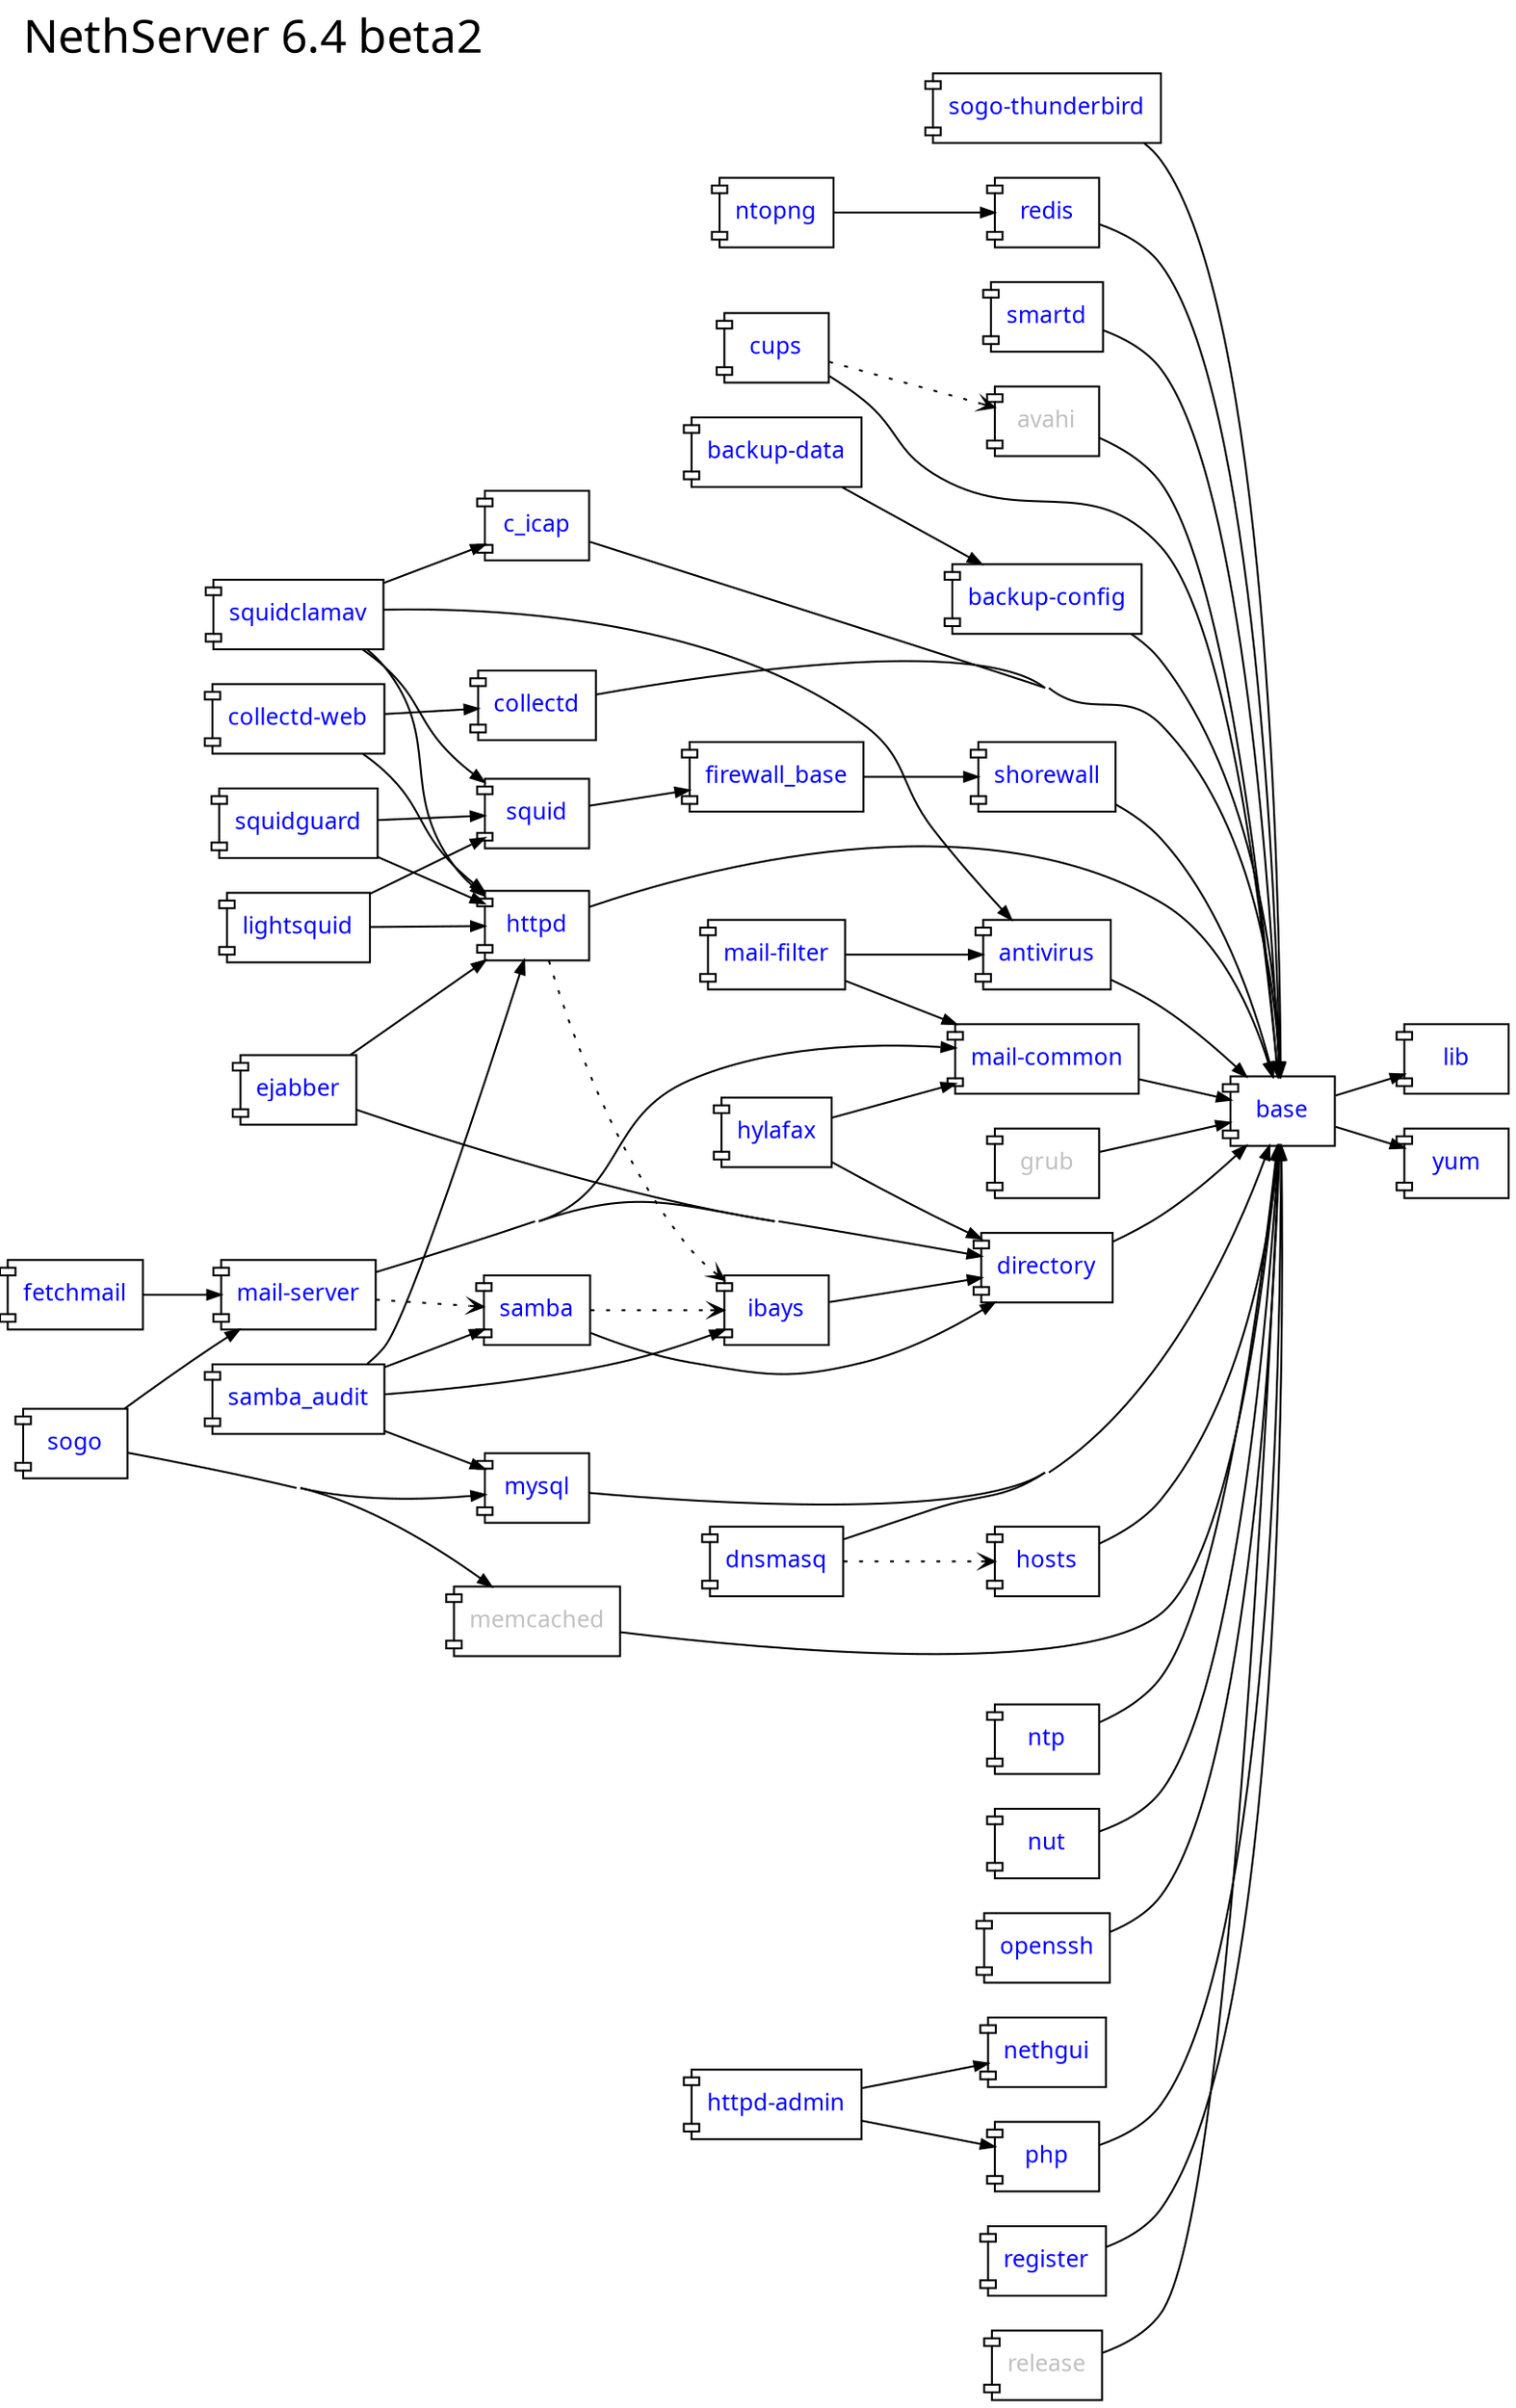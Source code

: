 digraph "v6.4-beta2" {
	rankdir = "LR";
	compound = true;
	concentrate = true;
	label="NethServer 6.4 beta2";
	fontsize = 24.0
	labelloc = "t";
	labeljust = "l";
	fontname="sans-serif";
	

    node [shape="component",fontname="sans-serif",fontcolor=blue,fontsize=12.0];
    edge [arrowsize=0.7];

    antivirus [URL="http://dev.nethesis.it/projects/nethserver/wiki/nethserver-antivirus"];
    avahi [fontcolor=gray];
    backup_config [label="backup-config",URL="http://dev.nethesis.it/projects/nethserver/wiki/nethserver-backup"];
    backup_data [label="backup-data",URL="http://dev.nethesis.it/projects/nethserver/wiki/nethserver-backup"];   
    base [URL="http://dev.nethesis.it/projects/nethserver/wiki/nethserver-base"];
    c_icap [URL="http://dev.nethesis.it/projects/nethserver/wiki/nethserver-c-icap"];
    collectd [URL="http://dev.nethesis.it/projects/nethserver/wiki/nethserver-collectd"];
    collectd_web [label="collectd-web",URL="http://dev.nethesis.it/projects/nethserver/wiki/nethserver-collectd-web"];
    cups [URL="http://dev.nethesis.it/projects/nethserver-cups/wiki/nethserver-cups"];
    directory [URL="http://dev.nethesis.it/projects/nethserver/wiki/nethserver-directory"];
    dnsmasq [URL="http://dev.nethesis.it/projects/nethserver/wiki/nethserver-dnsmasq"];
    ejabber [URL="http://dev.nethesis.it/projects/nethserver-ejabberd/wiki/nethserver-ejabberd"];
    fetchmail [URL="http://dev.nethesis.it/projects/nethserver-fetchmail/wiki/nethserver-fetchmail"];
    firewall_base [URL="http://dev.nethesis.it/projects/nethserver-ejabberd/wiki/nethserver-firewall-base"];
    grub [fontcolor=gray];
    hosts [URL="http://dev.nethesis.it/projects/nethserver/wiki/nethserver-hosts"];
    httpd_admin [label="httpd-admin",URL="http://dev.nethesis.it/projects/nethserver/wiki/nethserver-httpd-admin"];
    httpd [URL="http://dev.nethesis.it/projects/nethserver/wiki/nethserver-httpd"];
    hylafax [URL="http://dev.nethesis.it/projects/nethserver-hylafax/wiki/nethserver-hylafax"];
    ibays [URL="http://dev.nethesis.it/projects/nethserver/wiki/nethserver-ibays"];
    lib [URL="http://dev.nethesis.it/projects/nethserver/wiki/nethserver-lib"];
    lightsquid [URL="http://dev.nethesis.it/projects/nethserver/wiki/nethserver-lightsquid"];
    mail_common [label="mail-common",URL="http://dev.nethesis.it/projects/nethserver/wiki/nethserver-mail-common"];
    mail_filter [label="mail-filter",URL="http://dev.nethesis.it/projects/nethserver/wiki/nethserver-mail-filter"];
    mail_server [label="mail-server",URL="http://dev.nethesis.it/projects/nethserver/wiki/nethserver-mail-server"];
    memcached [fontcolor=gray];
    mysql [URL="http://dev.nethesis.it/projects/nethserver/wiki/nethserver-mysql"];
    nethgui [URL="http://dev.nethesis.it/projects/nethgui"];
    ntp [URL="http://dev.nethesis.it/projects/nethserver/wiki/nethserver-ntp"];
    ntopng [URL="http://dev.nethesis.it/projects/nethserver/wiki/nethserver-ntopng"];
    nut [URL="http://dev.nethesis.it/projects/nethserver/wiki/nethserver-nut"];
    openssh [URL="http://dev.nethesis.it/projects/nethserver/wiki/nethserver-openssh"];
    php [URL="http://dev.nethesis.it/projects/nethserver/wiki/nethserver-php"];
    redis [URL="http://dev.nethesis.it/projects/nethserver/wiki/nethserver-redis"];
    register [URL="http://dev.nethesis.it/projects/nethserver/wiki/nethserver-register"];
    release [fontcolor=gray];
    samba [URL="http://dev.nethesis.it/projects/nethserver/wiki/nethserver-samba"];
    samba_audit [URL="http://dev.nethesis.it/projects/nethserver/wiki/nethserver-samba-audit"];
    sogo [URL="https://dev.nethesis.it/projects/nethserver/wiki/nethserver-sogo"];
    sogo_thunderbird [label="sogo-thunderbird",URL="https://dev.nethesis.it/projects/nethserver/wiki/nethserver-sogo-thunderbird"];
    shorewall [URL="https://dev.nethesis.it/projects/nethserver/wiki/nethserver-shorewall"];        
    smartd [URL="https://dev.nethesis.it/projects/nethserver/wiki/nethserver-smartd"];    
    squid [URL="https://dev.nethesis.it/projects/nethserver/wiki/nethserver-squid"];
    squidclamav [URL="https://dev.nethesis.it/projects/nethserver/wiki/nethserver-squidclamav"];
    squidguard [URL="https://dev.nethesis.it/projects/nethserver/wiki/nethserver-squidguard"];
    yum [URL="http://dev.nethesis.it/projects/nethserver/wiki/nethserver-yum"];
		       
    base -> lib
    openssh -> base
    directory -> base
    samba -> directory
    ibays -> directory
    httpd -> base
    httpd -> ibays [style=dotted,arrowhead=vee];
    dnsmasq -> hosts [style=dotted,arrowhead=vee];
    dnsmasq -> base
    hosts -> base
    httpd_admin -> php
    httpd_admin -> nethgui
    samba -> ibays [style=dotted,arrowhead=vee];
    base -> yum
    ntp -> base
    php -> base
    mail_server -> directory
    mail_server -> mail_common
    mail_server -> samba [style=dotted,arrowhead=vee];    
    mail_filter -> mail_common
    mail_filter -> antivirus
    mail_common -> base
    antivirus -> base
    release -> base
    grub -> base
    cups -> base
    avahi -> base
    cups -> avahi [style=dotted,arrowhead=vee];
    ejabber -> directory
    ejabber -> httpd
    mysql -> base
    hylafax -> directory
    hylafax -> mail_common
    sogo -> memcached
    sogo -> mail_server
    sogo -> mysql
    sogo_thunderbird -> base
    memcached -> base
    collectd -> base
    collectd_web -> collectd
    collectd_web -> httpd
    backup_config -> base
    backup_data -> backup_config
    register -> base
    smartd -> base
    shorewall -> base
    firewall_base -> shorewall
    squid -> firewall_base
    squidclamav -> squid
    squidclamav -> antivirus
    squidclamav -> httpd
    squidclamav -> c_icap
    c_icap -> base
    lightsquid -> squid
    lightsquid -> httpd
    nut -> base
    samba_audit -> ibays
    samba_audit -> httpd
    samba_audit -> mysql
    samba_audit -> samba
    squidguard -> httpd
    squidguard -> squid
    redis -> base
    ntopng -> redis
    fetchmail -> mail_server
}
